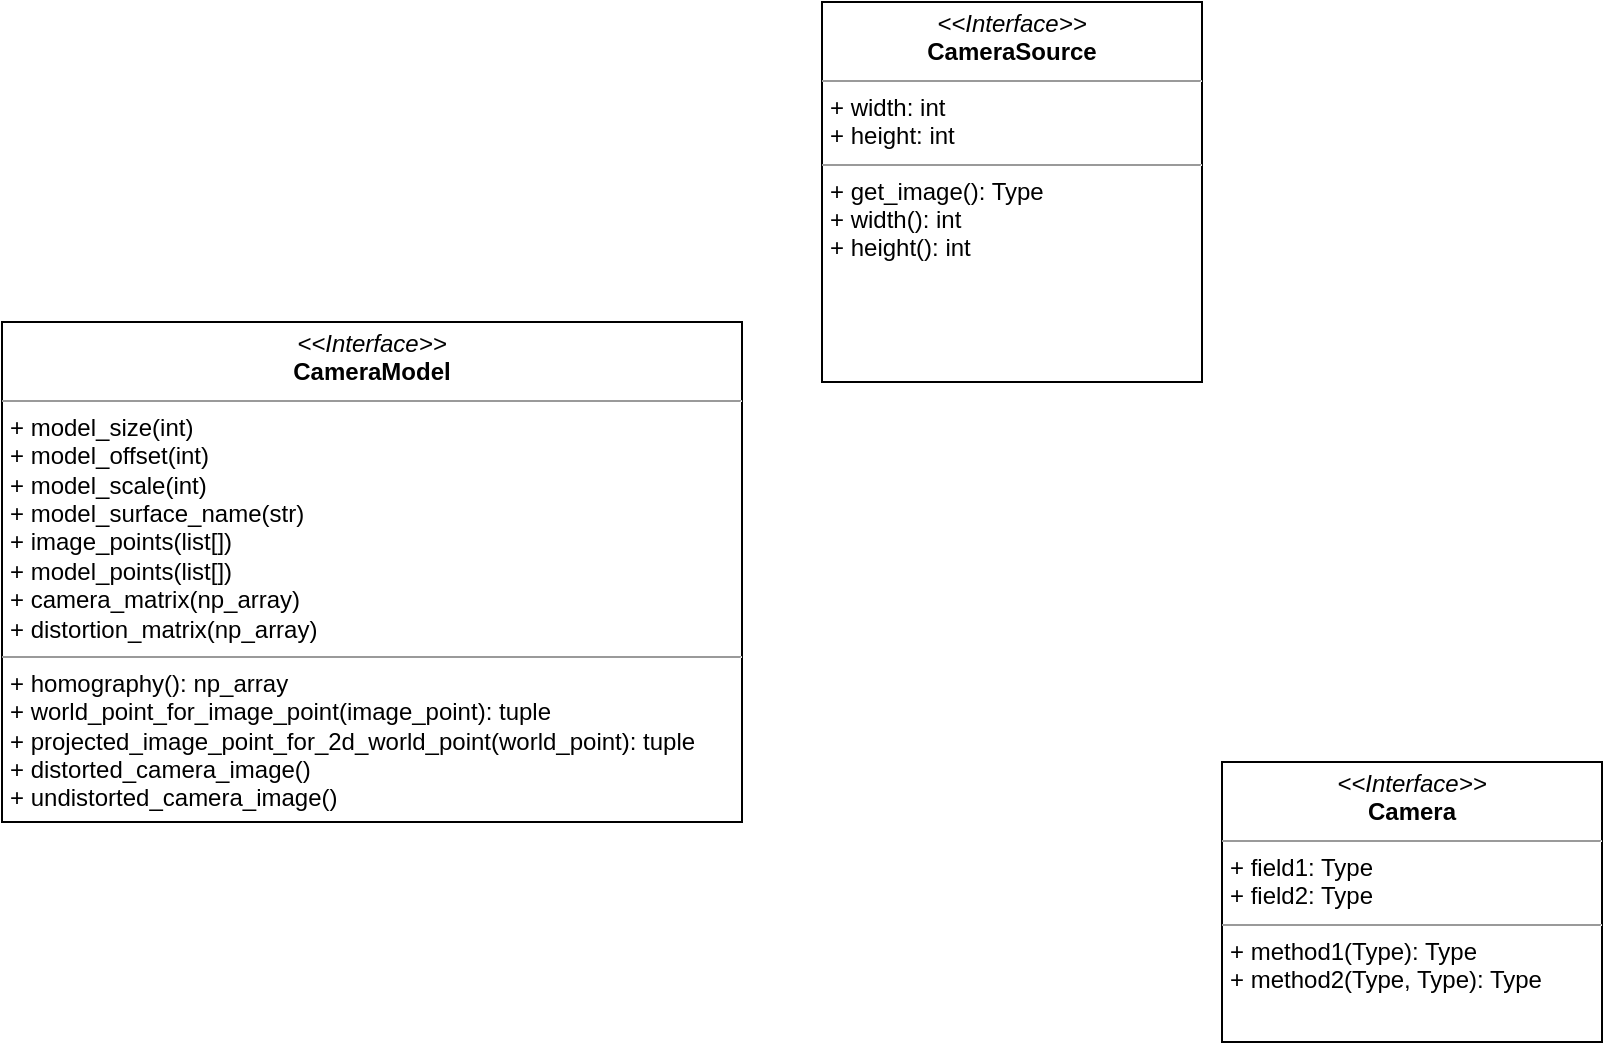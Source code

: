 <mxfile version="14.9.8" type="github">
  <diagram id="whI1iPDcKfRej9lU8eTD" name="Page-1">
    <mxGraphModel dx="1112" dy="742" grid="1" gridSize="10" guides="1" tooltips="1" connect="1" arrows="1" fold="1" page="1" pageScale="1" pageWidth="850" pageHeight="1100" math="0" shadow="0">
      <root>
        <mxCell id="0" />
        <mxCell id="1" parent="0" />
        <mxCell id="XSHOKIhXonPKppSBipv4-7" value="&lt;p style=&quot;margin: 0px ; margin-top: 4px ; text-align: center&quot;&gt;&lt;i&gt;&amp;lt;&amp;lt;Interface&amp;gt;&amp;gt;&lt;/i&gt;&lt;br&gt;&lt;b&gt;CameraModel&lt;/b&gt;&lt;/p&gt;&lt;hr size=&quot;1&quot;&gt;&lt;p style=&quot;margin: 0px ; margin-left: 4px&quot;&gt;+&amp;nbsp;model_size(int)&lt;br style=&quot;padding: 0px ; margin: 0px&quot;&gt;+&amp;nbsp;model_offset(int)&lt;br style=&quot;padding: 0px ; margin: 0px&quot;&gt;+&amp;nbsp;model_scale(int)&lt;br style=&quot;padding: 0px ; margin: 0px&quot;&gt;+&amp;nbsp;model_surface_name(str)&lt;br style=&quot;padding: 0px ; margin: 0px&quot;&gt;+ image_points(list[])&lt;br style=&quot;padding: 0px ; margin: 0px&quot;&gt;+ model_points(list[])&amp;nbsp;&amp;nbsp;&amp;nbsp;&amp;nbsp;&lt;br style=&quot;padding: 0px ; margin: 0px&quot;&gt;+&amp;nbsp;camera_matrix(np_array)&lt;br style=&quot;padding: 0px ; margin: 0px&quot;&gt;+&amp;nbsp;distortion_matrix(np_array)&lt;br&gt;&lt;/p&gt;&lt;hr size=&quot;1&quot;&gt;&lt;p style=&quot;margin: 0px ; margin-left: 4px&quot;&gt;+ homography():&amp;nbsp;np_array&lt;br style=&quot;padding: 0px ; margin: 0px&quot;&gt;+&amp;nbsp;world_point_for_image_point(image_point): tuple&lt;br style=&quot;padding: 0px ; margin: 0px&quot;&gt;+ projected_image_point_for_2d_world_point(world_point): tuple&lt;br style=&quot;padding: 0px ; margin: 0px&quot;&gt;+&amp;nbsp;distorted_camera_image()&lt;br style=&quot;padding: 0px ; margin: 0px&quot;&gt;+ undistorted_camera_image()&lt;br&gt;&lt;/p&gt;" style="verticalAlign=top;align=left;overflow=fill;fontSize=12;fontFamily=Helvetica;html=1;" parent="1" vertex="1">
          <mxGeometry x="30" y="210" width="370" height="250" as="geometry" />
        </mxCell>
        <mxCell id="XSHOKIhXonPKppSBipv4-8" value="&lt;p style=&quot;margin: 0px ; margin-top: 4px ; text-align: center&quot;&gt;&lt;i&gt;&amp;lt;&amp;lt;Interface&amp;gt;&amp;gt;&lt;/i&gt;&lt;br&gt;&lt;b&gt;CameraSource&lt;/b&gt;&lt;/p&gt;&lt;hr size=&quot;1&quot;&gt;&lt;p style=&quot;margin: 0px ; margin-left: 4px&quot;&gt;+ width: int&lt;br&gt;+ height: int&lt;/p&gt;&lt;hr size=&quot;1&quot;&gt;&lt;p style=&quot;margin: 0px ; margin-left: 4px&quot;&gt;+ get_image(): Type&lt;br&gt;+ width(): int&lt;/p&gt;&lt;p style=&quot;margin: 0px ; margin-left: 4px&quot;&gt;+ height(): int&lt;span style=&quot;white-space: pre&quot;&gt; &lt;span style=&quot;white-space: pre&quot;&gt; &lt;/span&gt;&lt;/span&gt;&lt;br&gt;&lt;/p&gt;" style="verticalAlign=top;align=left;overflow=fill;fontSize=12;fontFamily=Helvetica;html=1;" parent="1" vertex="1">
          <mxGeometry x="440" y="50" width="190" height="190" as="geometry" />
        </mxCell>
        <mxCell id="XSHOKIhXonPKppSBipv4-9" value="&lt;p style=&quot;margin: 0px ; margin-top: 4px ; text-align: center&quot;&gt;&lt;i&gt;&amp;lt;&amp;lt;Interface&amp;gt;&amp;gt;&lt;/i&gt;&lt;br&gt;&lt;b&gt;Camera&lt;/b&gt;&lt;/p&gt;&lt;hr size=&quot;1&quot;&gt;&lt;p style=&quot;margin: 0px ; margin-left: 4px&quot;&gt;+ field1: Type&lt;br&gt;+ field2: Type&lt;/p&gt;&lt;hr size=&quot;1&quot;&gt;&lt;p style=&quot;margin: 0px ; margin-left: 4px&quot;&gt;+ method1(Type): Type&lt;br&gt;+ method2(Type, Type): Type&lt;/p&gt;" style="verticalAlign=top;align=left;overflow=fill;fontSize=12;fontFamily=Helvetica;html=1;" parent="1" vertex="1">
          <mxGeometry x="640" y="430" width="190" height="140" as="geometry" />
        </mxCell>
      </root>
    </mxGraphModel>
  </diagram>
</mxfile>
